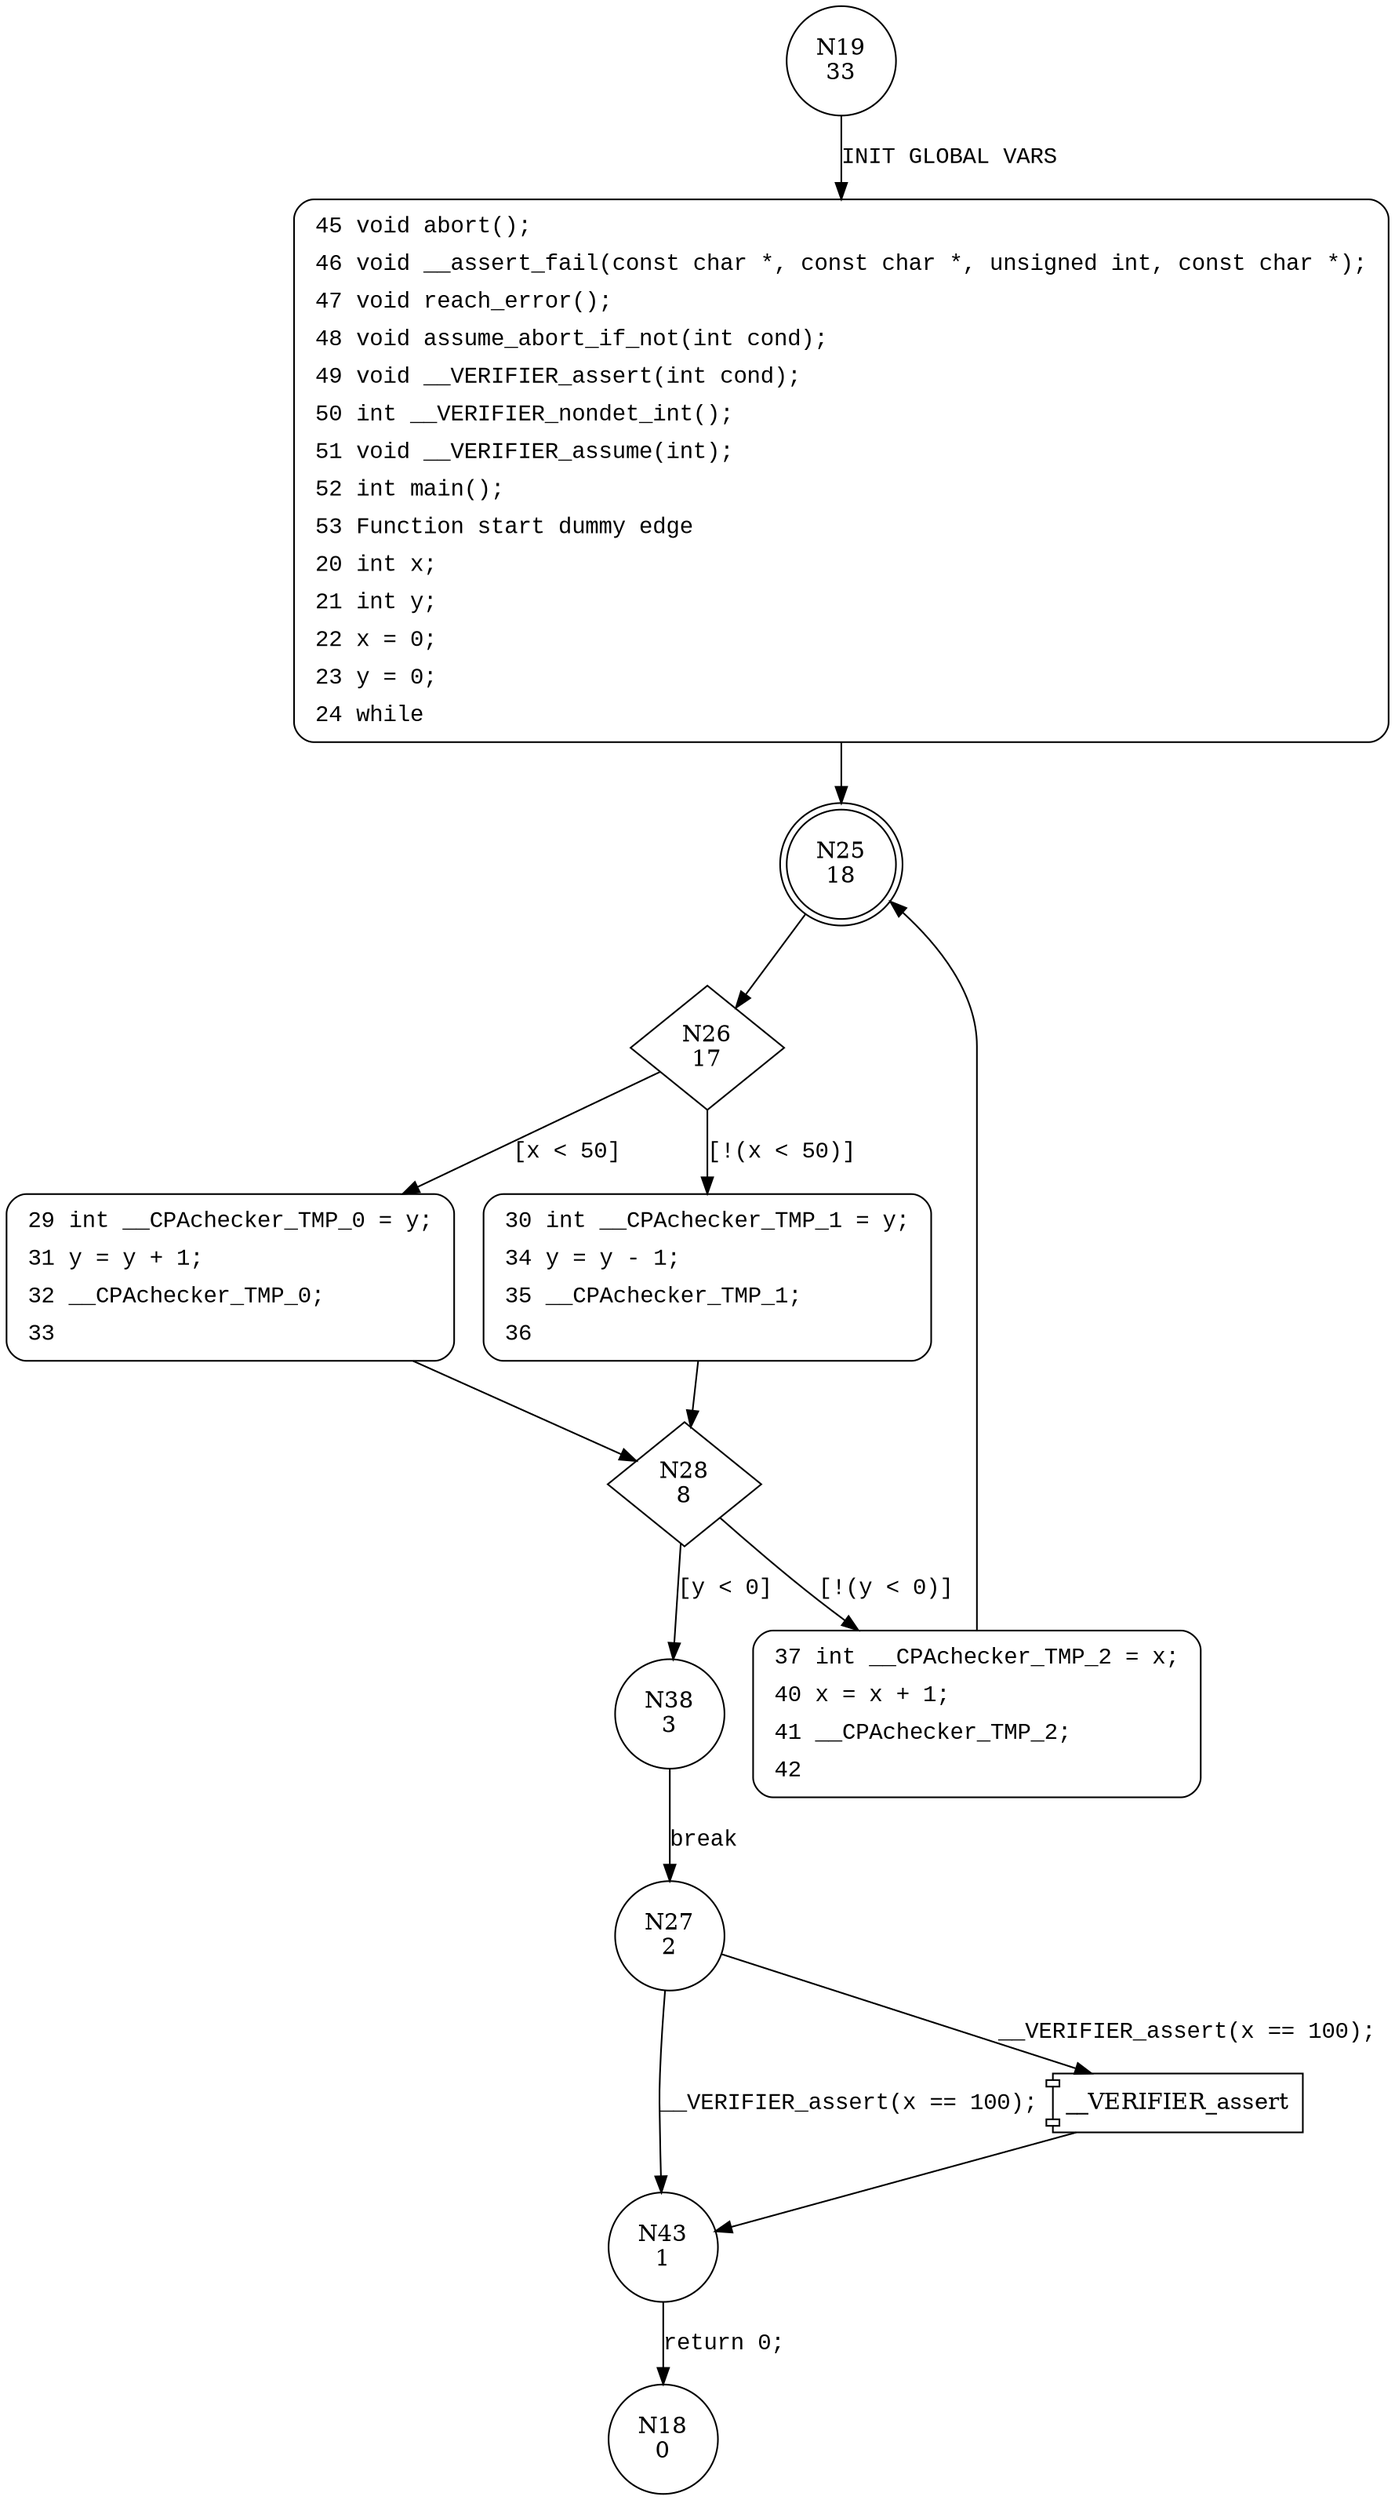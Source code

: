 digraph main {
19 [shape="circle" label="N19\n33"]
45 [shape="circle" label="N45\n32"]
25 [shape="doublecircle" label="N25\n18"]
26 [shape="diamond" label="N26\n17"]
29 [shape="circle" label="N29\n12"]
30 [shape="circle" label="N30\n16"]
28 [shape="diamond" label="N28\n8"]
38 [shape="circle" label="N38\n3"]
37 [shape="circle" label="N37\n7"]
27 [shape="circle" label="N27\n2"]
43 [shape="circle" label="N43\n1"]
18 [shape="circle" label="N18\n0"]
45 [style="filled,bold" penwidth="1" fillcolor="white" fontname="Courier New" shape="Mrecord" label=<<table border="0" cellborder="0" cellpadding="3" bgcolor="white"><tr><td align="right">45</td><td align="left">void abort();</td></tr><tr><td align="right">46</td><td align="left">void __assert_fail(const char *, const char *, unsigned int, const char *);</td></tr><tr><td align="right">47</td><td align="left">void reach_error();</td></tr><tr><td align="right">48</td><td align="left">void assume_abort_if_not(int cond);</td></tr><tr><td align="right">49</td><td align="left">void __VERIFIER_assert(int cond);</td></tr><tr><td align="right">50</td><td align="left">int __VERIFIER_nondet_int();</td></tr><tr><td align="right">51</td><td align="left">void __VERIFIER_assume(int);</td></tr><tr><td align="right">52</td><td align="left">int main();</td></tr><tr><td align="right">53</td><td align="left">Function start dummy edge</td></tr><tr><td align="right">20</td><td align="left">int x;</td></tr><tr><td align="right">21</td><td align="left">int y;</td></tr><tr><td align="right">22</td><td align="left">x = 0;</td></tr><tr><td align="right">23</td><td align="left">y = 0;</td></tr><tr><td align="right">24</td><td align="left">while</td></tr></table>>]
45 -> 25[label=""]
30 [style="filled,bold" penwidth="1" fillcolor="white" fontname="Courier New" shape="Mrecord" label=<<table border="0" cellborder="0" cellpadding="3" bgcolor="white"><tr><td align="right">30</td><td align="left">int __CPAchecker_TMP_1 = y;</td></tr><tr><td align="right">34</td><td align="left">y = y - 1;</td></tr><tr><td align="right">35</td><td align="left">__CPAchecker_TMP_1;</td></tr><tr><td align="right">36</td><td align="left"></td></tr></table>>]
30 -> 28[label=""]
37 [style="filled,bold" penwidth="1" fillcolor="white" fontname="Courier New" shape="Mrecord" label=<<table border="0" cellborder="0" cellpadding="3" bgcolor="white"><tr><td align="right">37</td><td align="left">int __CPAchecker_TMP_2 = x;</td></tr><tr><td align="right">40</td><td align="left">x = x + 1;</td></tr><tr><td align="right">41</td><td align="left">__CPAchecker_TMP_2;</td></tr><tr><td align="right">42</td><td align="left"></td></tr></table>>]
37 -> 25[label=""]
29 [style="filled,bold" penwidth="1" fillcolor="white" fontname="Courier New" shape="Mrecord" label=<<table border="0" cellborder="0" cellpadding="3" bgcolor="white"><tr><td align="right">29</td><td align="left">int __CPAchecker_TMP_0 = y;</td></tr><tr><td align="right">31</td><td align="left">y = y + 1;</td></tr><tr><td align="right">32</td><td align="left">__CPAchecker_TMP_0;</td></tr><tr><td align="right">33</td><td align="left"></td></tr></table>>]
29 -> 28[label=""]
19 -> 45 [label="INIT GLOBAL VARS" fontname="Courier New"]
25 -> 26 [label="" fontname="Courier New"]
26 -> 29 [label="[x < 50]" fontname="Courier New"]
26 -> 30 [label="[!(x < 50)]" fontname="Courier New"]
28 -> 38 [label="[y < 0]" fontname="Courier New"]
28 -> 37 [label="[!(y < 0)]" fontname="Courier New"]
38 -> 27 [label="break" fontname="Courier New"]
100001 [shape="component" label="__VERIFIER_assert"]
27 -> 100001 [label="__VERIFIER_assert(x == 100);" fontname="Courier New"]
100001 -> 43 [label="" fontname="Courier New"]
27 -> 43 [label="__VERIFIER_assert(x == 100);" fontname="Courier New"]
43 -> 18 [label="return 0;" fontname="Courier New"]
}